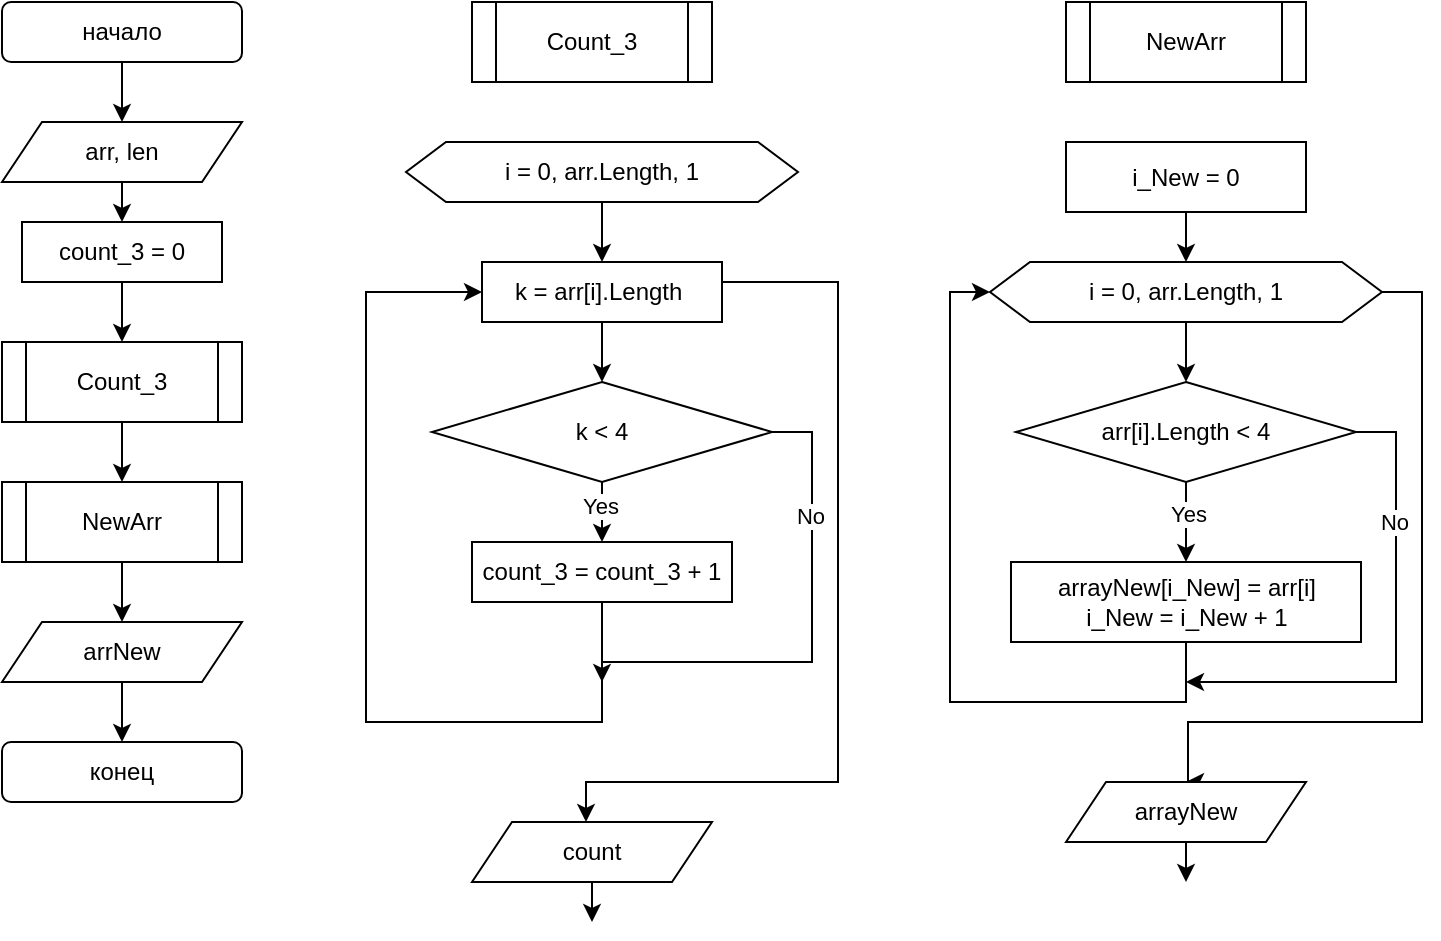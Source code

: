 <mxfile version="21.6.6" type="device">
  <diagram name="Страница 1" id="swogKk0WCs6pn5l-P5Cm">
    <mxGraphModel dx="1272" dy="515" grid="1" gridSize="10" guides="1" tooltips="1" connect="1" arrows="1" fold="1" page="1" pageScale="1" pageWidth="827" pageHeight="1169" math="0" shadow="0">
      <root>
        <mxCell id="0" />
        <mxCell id="1" parent="0" />
        <mxCell id="Ui5OVzXR0hS-x_ozsvxd-1" value="начало" style="rounded=1;whiteSpace=wrap;html=1;" parent="1" vertex="1">
          <mxGeometry x="78" y="10" width="120" height="30" as="geometry" />
        </mxCell>
        <mxCell id="ZejblPBedZObE1Ul5SFk-5" style="edgeStyle=orthogonalEdgeStyle;rounded=0;orthogonalLoop=1;jettySize=auto;html=1;exitX=0.5;exitY=1;exitDx=0;exitDy=0;" parent="1" source="Ui5OVzXR0hS-x_ozsvxd-3" edge="1">
          <mxGeometry relative="1" as="geometry">
            <mxPoint x="138" y="120" as="targetPoint" />
          </mxGeometry>
        </mxCell>
        <mxCell id="Ui5OVzXR0hS-x_ozsvxd-3" value="arr, len" style="shape=parallelogram;perimeter=parallelogramPerimeter;whiteSpace=wrap;html=1;fixedSize=1;" parent="1" vertex="1">
          <mxGeometry x="78" y="70" width="120" height="30" as="geometry" />
        </mxCell>
        <mxCell id="ZejblPBedZObE1Ul5SFk-8" style="edgeStyle=orthogonalEdgeStyle;rounded=0;orthogonalLoop=1;jettySize=auto;html=1;exitX=0.5;exitY=1;exitDx=0;exitDy=0;" parent="1" source="Ui5OVzXR0hS-x_ozsvxd-4" edge="1">
          <mxGeometry relative="1" as="geometry">
            <mxPoint x="378" y="140" as="targetPoint" />
          </mxGeometry>
        </mxCell>
        <mxCell id="ZejblPBedZObE1Ul5SFk-12" style="edgeStyle=orthogonalEdgeStyle;rounded=0;orthogonalLoop=1;jettySize=auto;html=1;exitX=1;exitY=0.5;exitDx=0;exitDy=0;" parent="1" source="ZejblPBedZObE1Ul5SFk-29" edge="1">
          <mxGeometry relative="1" as="geometry">
            <mxPoint x="370" y="420" as="targetPoint" />
            <mxPoint x="476" y="172.5" as="sourcePoint" />
            <Array as="points">
              <mxPoint x="438" y="150" />
              <mxPoint x="496" y="150" />
              <mxPoint x="496" y="400" />
              <mxPoint x="370" y="400" />
            </Array>
          </mxGeometry>
        </mxCell>
        <mxCell id="Ui5OVzXR0hS-x_ozsvxd-4" value="i = 0, arr.Length, 1" style="shape=hexagon;perimeter=hexagonPerimeter2;whiteSpace=wrap;html=1;fixedSize=1;" parent="1" vertex="1">
          <mxGeometry x="280" y="80" width="196" height="30" as="geometry" />
        </mxCell>
        <mxCell id="ZejblPBedZObE1Ul5SFk-31" style="edgeStyle=orthogonalEdgeStyle;rounded=0;orthogonalLoop=1;jettySize=auto;html=1;exitX=0.5;exitY=1;exitDx=0;exitDy=0;entryX=0;entryY=0.5;entryDx=0;entryDy=0;" parent="1" source="QJgAuT76hYWnFfY8ISlt-2" target="ZejblPBedZObE1Ul5SFk-29" edge="1">
          <mxGeometry relative="1" as="geometry">
            <Array as="points">
              <mxPoint x="378" y="370" />
              <mxPoint x="260" y="370" />
              <mxPoint x="260" y="155" />
            </Array>
          </mxGeometry>
        </mxCell>
        <mxCell id="QJgAuT76hYWnFfY8ISlt-2" value="count_3 = count_3 + 1" style="rounded=0;whiteSpace=wrap;html=1;" parent="1" vertex="1">
          <mxGeometry x="313" y="280" width="130" height="30" as="geometry" />
        </mxCell>
        <mxCell id="ZejblPBedZObE1Ul5SFk-9" style="edgeStyle=orthogonalEdgeStyle;rounded=0;orthogonalLoop=1;jettySize=auto;html=1;exitX=0.5;exitY=1;exitDx=0;exitDy=0;" parent="1" source="QJgAuT76hYWnFfY8ISlt-3" edge="1">
          <mxGeometry relative="1" as="geometry">
            <mxPoint x="378" y="280" as="targetPoint" />
          </mxGeometry>
        </mxCell>
        <mxCell id="ZejblPBedZObE1Ul5SFk-24" value="Yes" style="edgeLabel;html=1;align=center;verticalAlign=middle;resizable=0;points=[];" parent="ZejblPBedZObE1Ul5SFk-9" vertex="1" connectable="0">
          <mxGeometry x="-0.206" y="-1" relative="1" as="geometry">
            <mxPoint as="offset" />
          </mxGeometry>
        </mxCell>
        <mxCell id="ZejblPBedZObE1Ul5SFk-11" style="edgeStyle=orthogonalEdgeStyle;rounded=0;orthogonalLoop=1;jettySize=auto;html=1;exitX=1;exitY=0.5;exitDx=0;exitDy=0;" parent="1" source="QJgAuT76hYWnFfY8ISlt-3" edge="1">
          <mxGeometry relative="1" as="geometry">
            <mxPoint x="378" y="350" as="targetPoint" />
            <Array as="points">
              <mxPoint x="483" y="225" />
              <mxPoint x="483" y="340" />
              <mxPoint x="378" y="340" />
            </Array>
          </mxGeometry>
        </mxCell>
        <mxCell id="ZejblPBedZObE1Ul5SFk-25" value="No" style="edgeLabel;html=1;align=center;verticalAlign=middle;resizable=0;points=[];" parent="ZejblPBedZObE1Ul5SFk-11" vertex="1" connectable="0">
          <mxGeometry x="-0.505" y="-1" relative="1" as="geometry">
            <mxPoint as="offset" />
          </mxGeometry>
        </mxCell>
        <mxCell id="QJgAuT76hYWnFfY8ISlt-3" value="k &amp;lt; 4" style="rhombus;whiteSpace=wrap;html=1;" parent="1" vertex="1">
          <mxGeometry x="293" y="200" width="170" height="50" as="geometry" />
        </mxCell>
        <mxCell id="ZejblPBedZObE1Ul5SFk-7" style="edgeStyle=orthogonalEdgeStyle;rounded=0;orthogonalLoop=1;jettySize=auto;html=1;exitX=0.5;exitY=1;exitDx=0;exitDy=0;" parent="1" source="QJgAuT76hYWnFfY8ISlt-4" edge="1">
          <mxGeometry relative="1" as="geometry">
            <mxPoint x="138" y="180" as="targetPoint" />
          </mxGeometry>
        </mxCell>
        <mxCell id="QJgAuT76hYWnFfY8ISlt-4" value="count_3 = 0" style="rounded=0;whiteSpace=wrap;html=1;" parent="1" vertex="1">
          <mxGeometry x="88" y="120" width="100" height="30" as="geometry" />
        </mxCell>
        <mxCell id="ZejblPBedZObE1Ul5SFk-1" value="" style="endArrow=classic;html=1;rounded=0;exitX=0.5;exitY=1;exitDx=0;exitDy=0;entryX=0.5;entryY=0;entryDx=0;entryDy=0;" parent="1" source="Ui5OVzXR0hS-x_ozsvxd-1" target="Ui5OVzXR0hS-x_ozsvxd-3" edge="1">
          <mxGeometry width="50" height="50" relative="1" as="geometry">
            <mxPoint x="174" y="290" as="sourcePoint" />
            <mxPoint x="224" y="240" as="targetPoint" />
          </mxGeometry>
        </mxCell>
        <mxCell id="ZejblPBedZObE1Ul5SFk-39" style="edgeStyle=orthogonalEdgeStyle;rounded=0;orthogonalLoop=1;jettySize=auto;html=1;exitX=0.5;exitY=1;exitDx=0;exitDy=0;entryX=0.5;entryY=0;entryDx=0;entryDy=0;" parent="1" source="ZejblPBedZObE1Ul5SFk-13" target="ZejblPBedZObE1Ul5SFk-28" edge="1">
          <mxGeometry relative="1" as="geometry" />
        </mxCell>
        <mxCell id="ZejblPBedZObE1Ul5SFk-46" style="edgeStyle=orthogonalEdgeStyle;rounded=0;orthogonalLoop=1;jettySize=auto;html=1;exitX=1;exitY=0.5;exitDx=0;exitDy=0;entryX=0.5;entryY=0;entryDx=0;entryDy=0;" parent="1" source="ZejblPBedZObE1Ul5SFk-13" edge="1" target="ZejblPBedZObE1Ul5SFk-37">
          <mxGeometry relative="1" as="geometry">
            <mxPoint x="670" y="390" as="targetPoint" />
            <Array as="points">
              <mxPoint x="788" y="155" />
              <mxPoint x="788" y="370" />
              <mxPoint x="671" y="370" />
            </Array>
          </mxGeometry>
        </mxCell>
        <mxCell id="ZejblPBedZObE1Ul5SFk-13" value="i = 0, arr.Length, 1" style="shape=hexagon;perimeter=hexagonPerimeter2;whiteSpace=wrap;html=1;fixedSize=1;" parent="1" vertex="1">
          <mxGeometry x="572" y="140" width="196" height="30" as="geometry" />
        </mxCell>
        <mxCell id="ZejblPBedZObE1Ul5SFk-16" style="edgeStyle=orthogonalEdgeStyle;rounded=0;orthogonalLoop=1;jettySize=auto;html=1;exitX=0.5;exitY=1;exitDx=0;exitDy=0;entryX=0.5;entryY=0;entryDx=0;entryDy=0;" parent="1" source="ZejblPBedZObE1Ul5SFk-14" target="ZejblPBedZObE1Ul5SFk-15" edge="1">
          <mxGeometry relative="1" as="geometry" />
        </mxCell>
        <mxCell id="ZejblPBedZObE1Ul5SFk-14" value="Count_3" style="shape=process;whiteSpace=wrap;html=1;backgroundOutline=1;" parent="1" vertex="1">
          <mxGeometry x="78" y="180" width="120" height="40" as="geometry" />
        </mxCell>
        <mxCell id="ZejblPBedZObE1Ul5SFk-19" style="edgeStyle=orthogonalEdgeStyle;rounded=0;orthogonalLoop=1;jettySize=auto;html=1;exitX=0.5;exitY=1;exitDx=0;exitDy=0;entryX=0.5;entryY=0;entryDx=0;entryDy=0;" parent="1" source="ZejblPBedZObE1Ul5SFk-15" target="ZejblPBedZObE1Ul5SFk-17" edge="1">
          <mxGeometry relative="1" as="geometry" />
        </mxCell>
        <mxCell id="ZejblPBedZObE1Ul5SFk-15" value="NewArr" style="shape=process;whiteSpace=wrap;html=1;backgroundOutline=1;" parent="1" vertex="1">
          <mxGeometry x="78" y="250" width="120" height="40" as="geometry" />
        </mxCell>
        <mxCell id="ZejblPBedZObE1Ul5SFk-20" style="edgeStyle=orthogonalEdgeStyle;rounded=0;orthogonalLoop=1;jettySize=auto;html=1;exitX=0.5;exitY=1;exitDx=0;exitDy=0;entryX=0.5;entryY=0;entryDx=0;entryDy=0;" parent="1" source="ZejblPBedZObE1Ul5SFk-17" target="ZejblPBedZObE1Ul5SFk-18" edge="1">
          <mxGeometry relative="1" as="geometry" />
        </mxCell>
        <mxCell id="ZejblPBedZObE1Ul5SFk-17" value="arrNew" style="shape=parallelogram;perimeter=parallelogramPerimeter;whiteSpace=wrap;html=1;fixedSize=1;" parent="1" vertex="1">
          <mxGeometry x="78" y="320" width="120" height="30" as="geometry" />
        </mxCell>
        <mxCell id="ZejblPBedZObE1Ul5SFk-18" value="конец" style="rounded=1;whiteSpace=wrap;html=1;" parent="1" vertex="1">
          <mxGeometry x="78" y="380" width="120" height="30" as="geometry" />
        </mxCell>
        <mxCell id="ZejblPBedZObE1Ul5SFk-21" value="Count_3" style="shape=process;whiteSpace=wrap;html=1;backgroundOutline=1;" parent="1" vertex="1">
          <mxGeometry x="313" y="10" width="120" height="40" as="geometry" />
        </mxCell>
        <mxCell id="ZejblPBedZObE1Ul5SFk-22" value="NewArr" style="shape=process;whiteSpace=wrap;html=1;backgroundOutline=1;" parent="1" vertex="1">
          <mxGeometry x="610" y="10" width="120" height="40" as="geometry" />
        </mxCell>
        <mxCell id="ZejblPBedZObE1Ul5SFk-38" style="edgeStyle=orthogonalEdgeStyle;rounded=0;orthogonalLoop=1;jettySize=auto;html=1;exitX=0.5;exitY=1;exitDx=0;exitDy=0;entryX=0.5;entryY=0;entryDx=0;entryDy=0;" parent="1" source="ZejblPBedZObE1Ul5SFk-26" target="ZejblPBedZObE1Ul5SFk-13" edge="1">
          <mxGeometry relative="1" as="geometry" />
        </mxCell>
        <mxCell id="ZejblPBedZObE1Ul5SFk-26" value="i_New = 0" style="rounded=0;whiteSpace=wrap;html=1;" parent="1" vertex="1">
          <mxGeometry x="610" y="80" width="120" height="35" as="geometry" />
        </mxCell>
        <mxCell id="ZejblPBedZObE1Ul5SFk-40" style="edgeStyle=orthogonalEdgeStyle;rounded=0;orthogonalLoop=1;jettySize=auto;html=1;exitX=0.5;exitY=1;exitDx=0;exitDy=0;entryX=0.5;entryY=0;entryDx=0;entryDy=0;" parent="1" source="ZejblPBedZObE1Ul5SFk-28" target="ZejblPBedZObE1Ul5SFk-33" edge="1">
          <mxGeometry relative="1" as="geometry" />
        </mxCell>
        <mxCell id="ZejblPBedZObE1Ul5SFk-43" value="Yes" style="edgeLabel;html=1;align=center;verticalAlign=middle;resizable=0;points=[];" parent="ZejblPBedZObE1Ul5SFk-40" vertex="1" connectable="0">
          <mxGeometry x="-0.205" y="1" relative="1" as="geometry">
            <mxPoint as="offset" />
          </mxGeometry>
        </mxCell>
        <mxCell id="ZejblPBedZObE1Ul5SFk-42" style="edgeStyle=orthogonalEdgeStyle;rounded=0;orthogonalLoop=1;jettySize=auto;html=1;exitX=1;exitY=0.5;exitDx=0;exitDy=0;" parent="1" source="ZejblPBedZObE1Ul5SFk-28" edge="1">
          <mxGeometry relative="1" as="geometry">
            <mxPoint x="670" y="350" as="targetPoint" />
            <Array as="points">
              <mxPoint x="775" y="225" />
              <mxPoint x="775" y="350" />
            </Array>
          </mxGeometry>
        </mxCell>
        <mxCell id="ZejblPBedZObE1Ul5SFk-44" value="No" style="edgeLabel;html=1;align=center;verticalAlign=middle;resizable=0;points=[];" parent="ZejblPBedZObE1Ul5SFk-42" vertex="1" connectable="0">
          <mxGeometry x="-0.569" y="-1" relative="1" as="geometry">
            <mxPoint y="11" as="offset" />
          </mxGeometry>
        </mxCell>
        <mxCell id="ZejblPBedZObE1Ul5SFk-28" value="arr[i].Length &amp;lt; 4" style="rhombus;whiteSpace=wrap;html=1;" parent="1" vertex="1">
          <mxGeometry x="585" y="200" width="170" height="50" as="geometry" />
        </mxCell>
        <mxCell id="ZejblPBedZObE1Ul5SFk-30" style="edgeStyle=orthogonalEdgeStyle;rounded=0;orthogonalLoop=1;jettySize=auto;html=1;exitX=0.5;exitY=1;exitDx=0;exitDy=0;entryX=0.5;entryY=0;entryDx=0;entryDy=0;" parent="1" source="ZejblPBedZObE1Ul5SFk-29" target="QJgAuT76hYWnFfY8ISlt-3" edge="1">
          <mxGeometry relative="1" as="geometry" />
        </mxCell>
        <mxCell id="ZejblPBedZObE1Ul5SFk-29" value="k = arr[i].Length&amp;nbsp;" style="rounded=0;whiteSpace=wrap;html=1;" parent="1" vertex="1">
          <mxGeometry x="318" y="140" width="120" height="30" as="geometry" />
        </mxCell>
        <mxCell id="ZejblPBedZObE1Ul5SFk-45" style="edgeStyle=orthogonalEdgeStyle;rounded=0;orthogonalLoop=1;jettySize=auto;html=1;exitX=0.5;exitY=1;exitDx=0;exitDy=0;entryX=0;entryY=0.5;entryDx=0;entryDy=0;" parent="1" source="ZejblPBedZObE1Ul5SFk-33" target="ZejblPBedZObE1Ul5SFk-13" edge="1">
          <mxGeometry relative="1" as="geometry">
            <Array as="points">
              <mxPoint x="670" y="360" />
              <mxPoint x="552" y="360" />
              <mxPoint x="552" y="155" />
            </Array>
          </mxGeometry>
        </mxCell>
        <mxCell id="ZejblPBedZObE1Ul5SFk-33" value="arrayNew[i_New] = arr[i]&lt;br&gt;i_New = i_New + 1" style="rounded=0;whiteSpace=wrap;html=1;" parent="1" vertex="1">
          <mxGeometry x="582.5" y="290" width="175" height="40" as="geometry" />
        </mxCell>
        <mxCell id="ZejblPBedZObE1Ul5SFk-36" style="edgeStyle=orthogonalEdgeStyle;rounded=0;orthogonalLoop=1;jettySize=auto;html=1;exitX=0.5;exitY=1;exitDx=0;exitDy=0;" parent="1" source="ZejblPBedZObE1Ul5SFk-35" edge="1">
          <mxGeometry relative="1" as="geometry">
            <mxPoint x="373" y="470" as="targetPoint" />
          </mxGeometry>
        </mxCell>
        <mxCell id="ZejblPBedZObE1Ul5SFk-35" value="count" style="shape=parallelogram;perimeter=parallelogramPerimeter;whiteSpace=wrap;html=1;fixedSize=1;" parent="1" vertex="1">
          <mxGeometry x="313" y="420" width="120" height="30" as="geometry" />
        </mxCell>
        <mxCell id="ZejblPBedZObE1Ul5SFk-47" style="edgeStyle=orthogonalEdgeStyle;rounded=0;orthogonalLoop=1;jettySize=auto;html=1;exitX=0.5;exitY=1;exitDx=0;exitDy=0;" parent="1" source="ZejblPBedZObE1Ul5SFk-37" edge="1">
          <mxGeometry relative="1" as="geometry">
            <mxPoint x="670" y="450" as="targetPoint" />
          </mxGeometry>
        </mxCell>
        <mxCell id="ZejblPBedZObE1Ul5SFk-37" value="arrayNew" style="shape=parallelogram;perimeter=parallelogramPerimeter;whiteSpace=wrap;html=1;fixedSize=1;" parent="1" vertex="1">
          <mxGeometry x="610" y="400" width="120" height="30" as="geometry" />
        </mxCell>
      </root>
    </mxGraphModel>
  </diagram>
</mxfile>
